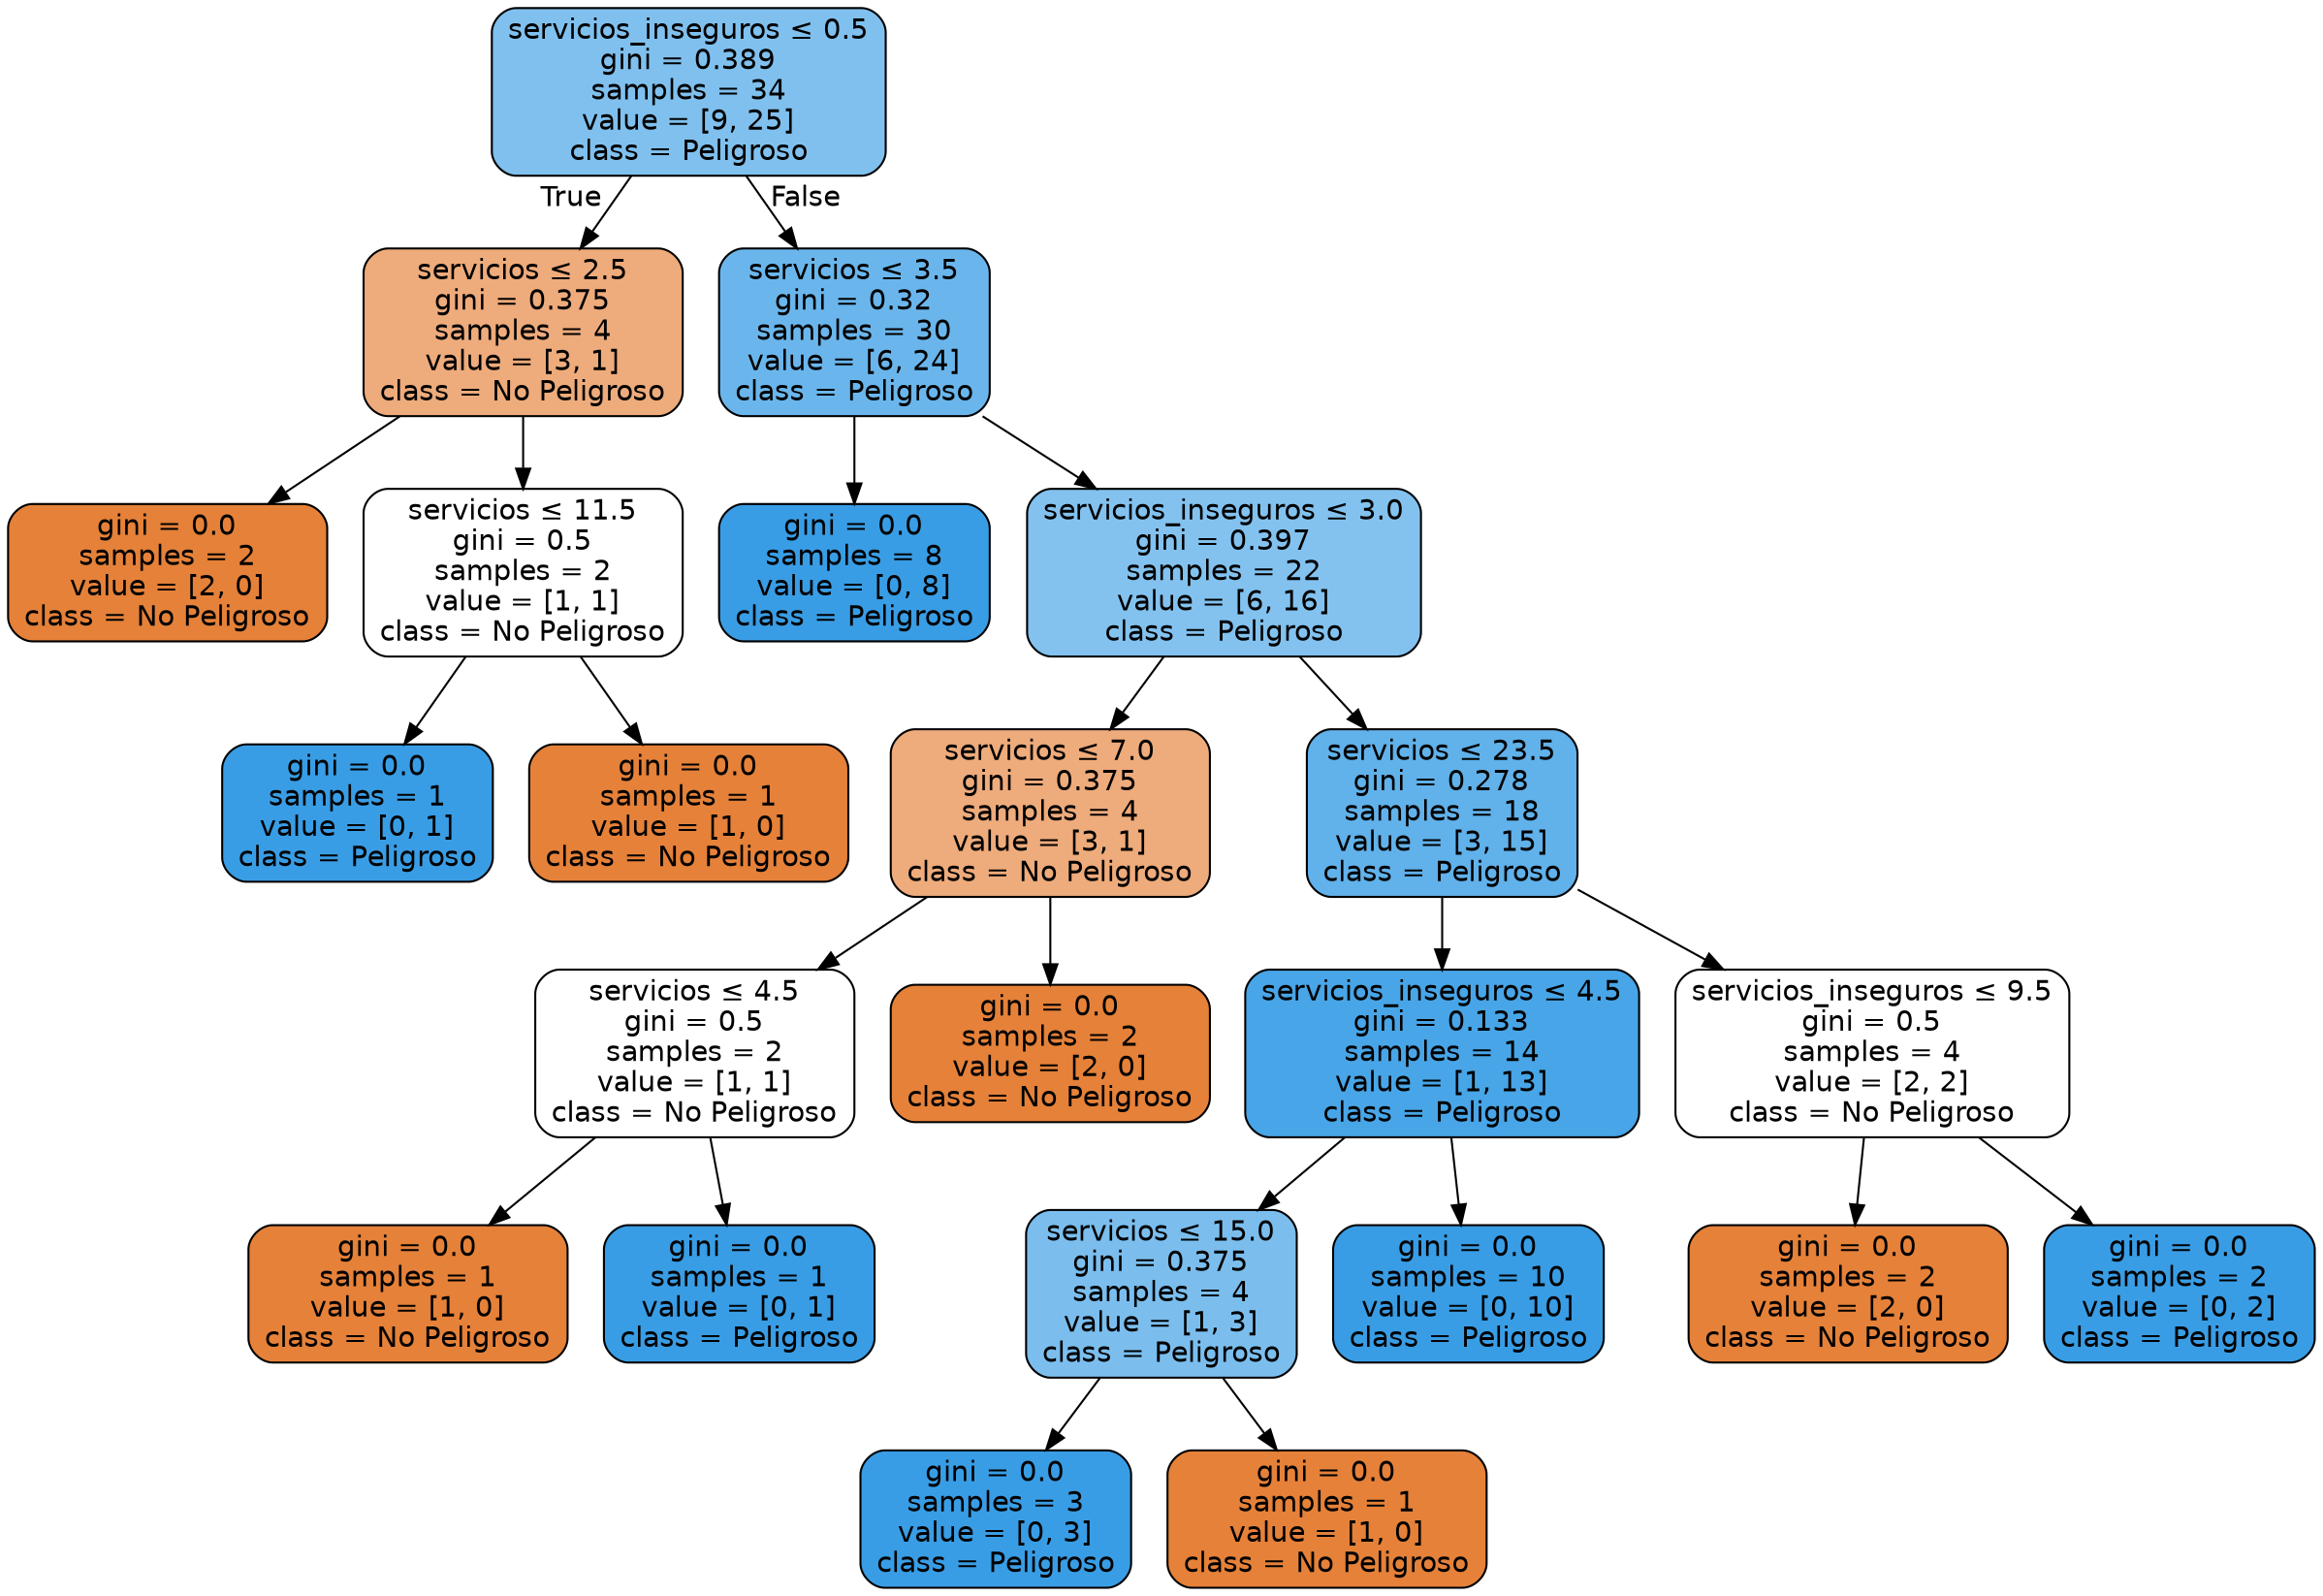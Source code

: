 digraph Tree {
node [shape=box, style="filled, rounded", color="black", fontname="helvetica"] ;
edge [fontname="helvetica"] ;
0 [label=<servicios_inseguros &le; 0.5<br/>gini = 0.389<br/>samples = 34<br/>value = [9, 25]<br/>class = Peligroso>, fillcolor="#80c0ee"] ;
1 [label=<servicios &le; 2.5<br/>gini = 0.375<br/>samples = 4<br/>value = [3, 1]<br/>class = No Peligroso>, fillcolor="#eeab7b"] ;
0 -> 1 [labeldistance=2.5, labelangle=45, headlabel="True"] ;
2 [label=<gini = 0.0<br/>samples = 2<br/>value = [2, 0]<br/>class = No Peligroso>, fillcolor="#e58139"] ;
1 -> 2 ;
3 [label=<servicios &le; 11.5<br/>gini = 0.5<br/>samples = 2<br/>value = [1, 1]<br/>class = No Peligroso>, fillcolor="#ffffff"] ;
1 -> 3 ;
4 [label=<gini = 0.0<br/>samples = 1<br/>value = [0, 1]<br/>class = Peligroso>, fillcolor="#399de5"] ;
3 -> 4 ;
5 [label=<gini = 0.0<br/>samples = 1<br/>value = [1, 0]<br/>class = No Peligroso>, fillcolor="#e58139"] ;
3 -> 5 ;
6 [label=<servicios &le; 3.5<br/>gini = 0.32<br/>samples = 30<br/>value = [6, 24]<br/>class = Peligroso>, fillcolor="#6ab6ec"] ;
0 -> 6 [labeldistance=2.5, labelangle=-45, headlabel="False"] ;
7 [label=<gini = 0.0<br/>samples = 8<br/>value = [0, 8]<br/>class = Peligroso>, fillcolor="#399de5"] ;
6 -> 7 ;
8 [label=<servicios_inseguros &le; 3.0<br/>gini = 0.397<br/>samples = 22<br/>value = [6, 16]<br/>class = Peligroso>, fillcolor="#83c2ef"] ;
6 -> 8 ;
9 [label=<servicios &le; 7.0<br/>gini = 0.375<br/>samples = 4<br/>value = [3, 1]<br/>class = No Peligroso>, fillcolor="#eeab7b"] ;
8 -> 9 ;
10 [label=<servicios &le; 4.5<br/>gini = 0.5<br/>samples = 2<br/>value = [1, 1]<br/>class = No Peligroso>, fillcolor="#ffffff"] ;
9 -> 10 ;
11 [label=<gini = 0.0<br/>samples = 1<br/>value = [1, 0]<br/>class = No Peligroso>, fillcolor="#e58139"] ;
10 -> 11 ;
12 [label=<gini = 0.0<br/>samples = 1<br/>value = [0, 1]<br/>class = Peligroso>, fillcolor="#399de5"] ;
10 -> 12 ;
13 [label=<gini = 0.0<br/>samples = 2<br/>value = [2, 0]<br/>class = No Peligroso>, fillcolor="#e58139"] ;
9 -> 13 ;
14 [label=<servicios &le; 23.5<br/>gini = 0.278<br/>samples = 18<br/>value = [3, 15]<br/>class = Peligroso>, fillcolor="#61b1ea"] ;
8 -> 14 ;
15 [label=<servicios_inseguros &le; 4.5<br/>gini = 0.133<br/>samples = 14<br/>value = [1, 13]<br/>class = Peligroso>, fillcolor="#48a5e7"] ;
14 -> 15 ;
16 [label=<servicios &le; 15.0<br/>gini = 0.375<br/>samples = 4<br/>value = [1, 3]<br/>class = Peligroso>, fillcolor="#7bbeee"] ;
15 -> 16 ;
17 [label=<gini = 0.0<br/>samples = 3<br/>value = [0, 3]<br/>class = Peligroso>, fillcolor="#399de5"] ;
16 -> 17 ;
18 [label=<gini = 0.0<br/>samples = 1<br/>value = [1, 0]<br/>class = No Peligroso>, fillcolor="#e58139"] ;
16 -> 18 ;
19 [label=<gini = 0.0<br/>samples = 10<br/>value = [0, 10]<br/>class = Peligroso>, fillcolor="#399de5"] ;
15 -> 19 ;
20 [label=<servicios_inseguros &le; 9.5<br/>gini = 0.5<br/>samples = 4<br/>value = [2, 2]<br/>class = No Peligroso>, fillcolor="#ffffff"] ;
14 -> 20 ;
21 [label=<gini = 0.0<br/>samples = 2<br/>value = [2, 0]<br/>class = No Peligroso>, fillcolor="#e58139"] ;
20 -> 21 ;
22 [label=<gini = 0.0<br/>samples = 2<br/>value = [0, 2]<br/>class = Peligroso>, fillcolor="#399de5"] ;
20 -> 22 ;
}
